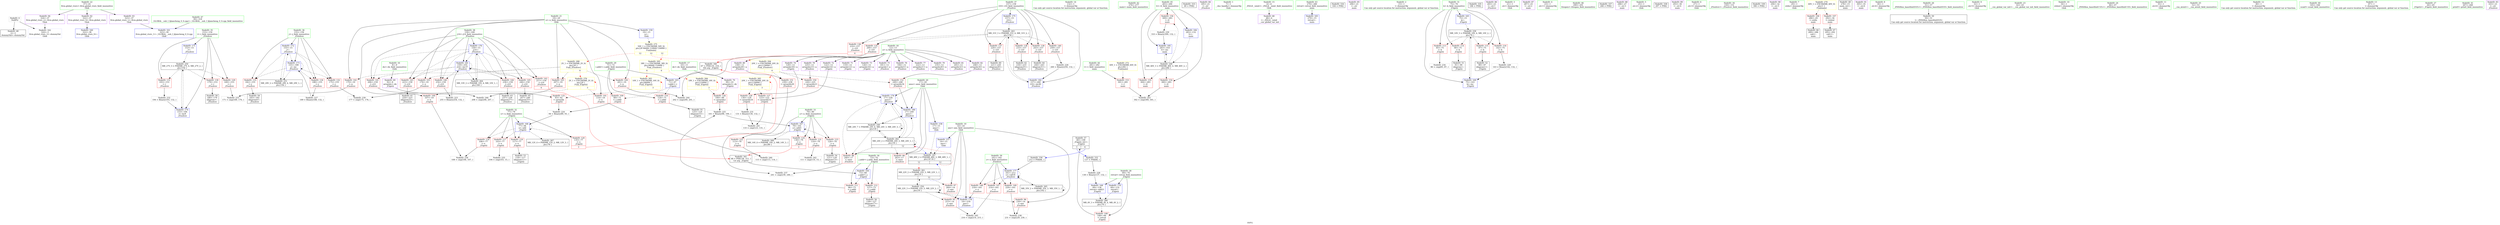 digraph "SVFG" {
	label="SVFG";

	Node0x555d9f62a960 [shape=record,color=grey,label="{NodeID: 0\nNullPtr}"];
	Node0x555d9f62a960 -> Node0x555d9f64cd20[style=solid];
	Node0x555d9f62a960 -> Node0x555d9f653ba0[style=solid];
	Node0x555d9f667240 [shape=record,color=black,label="{NodeID: 263\nMR_31V_3 = PHI(MR_31V_4, MR_31V_2, )\npts\{158 \}\n}"];
	Node0x555d9f667240 -> Node0x555d9f6524f0[style=dashed];
	Node0x555d9f667240 -> Node0x555d9f6525c0[style=dashed];
	Node0x555d9f667240 -> Node0x555d9f652690[style=dashed];
	Node0x555d9f667240 -> Node0x555d9f652760[style=dashed];
	Node0x555d9f667240 -> Node0x555d9f652830[style=dashed];
	Node0x555d9f667240 -> Node0x555d9f652900[style=dashed];
	Node0x555d9f667240 -> Node0x555d9f654c10[style=dashed];
	Node0x555d9f654a70 [shape=record,color=blue,label="{NodeID: 180\n17\<--249\nanss\<--\n_Z5solvev\n}"];
	Node0x555d9f654a70 -> Node0x555d9f662c40[style=dashed];
	Node0x555d9f64c5e0 [shape=record,color=red,label="{NodeID: 97\n264\<--14\n\<--ans\n_Z5solvev\n}"];
	Node0x555d9f649e00 [shape=record,color=green,label="{NodeID: 14\n132\<--1\n\<--dummyObj\nCan only get source location for instruction, argument, global var or function.}"];
	Node0x555d9f64c120 [shape=record,color=red,label="{NodeID: 111\n96\<--73\n\<--j.addr\n_Z3getii\n}"];
	Node0x555d9f64c120 -> Node0x555d9f6583b0[style=solid];
	Node0x555d9f64aba0 [shape=record,color=green,label="{NodeID: 28\n69\<--70\nretval\<--retval_field_insensitive\n_Z3getii\n}"];
	Node0x555d9f64aba0 -> Node0x555d9f64beb0[style=solid];
	Node0x555d9f64aba0 -> Node0x555d9f6540b0[style=solid];
	Node0x555d9f64aba0 -> Node0x555d9f654250[style=solid];
	Node0x555d9f651cd0 [shape=record,color=red,label="{NodeID: 125\n93\<--92\n\<--arrayidx\n_Z3getii\n}"];
	Node0x555d9f651cd0 -> Node0x555d9f658230[style=solid];
	Node0x555d9f64b790 [shape=record,color=green,label="{NodeID: 42\n276\<--277\nmain\<--main_field_insensitive\n}"];
	Node0x555d9f652830 [shape=record,color=red,label="{NodeID: 139\n243\<--157\n\<--i10\n_Z5solvev\n}"];
	Node0x555d9f652830 -> Node0x555d9f64da80[style=solid];
	Node0x555d9f64d400 [shape=record,color=black,label="{NodeID: 56\n128\<--127\nidxprom17\<--\n_Z3getii\n}"];
	Node0x555d9f659430 [shape=record,color=grey,label="{NodeID: 236\n108 = cmp(106, 107, )\n}"];
	Node0x555d9f653390 [shape=record,color=red,label="{NodeID: 153\n301\<--281\n\<--t\nmain\n}"];
	Node0x555d9f653390 -> Node0x555d9f659eb0[style=solid];
	Node0x555d9f64df60 [shape=record,color=purple,label="{NodeID: 70\n99\<--10\narrayidx2\<--dy\n_Z3getii\n}"];
	Node0x555d9f64df60 -> Node0x555d9f651da0[style=solid];
	Node0x555d9f67d0d0 [shape=record,color=black,label="{NodeID: 333\n49 = PHI()\n}"];
	Node0x555d9f663140 [shape=record,color=black,label="{NodeID: 250\nMR_27V_3 = PHI(MR_27V_4, MR_27V_2, )\npts\{154 \}\n}"];
	Node0x555d9f663140 -> Node0x555d9f652010[style=dashed];
	Node0x555d9f663140 -> Node0x555d9f6520e0[style=dashed];
	Node0x555d9f663140 -> Node0x555d9f6521b0[style=dashed];
	Node0x555d9f663140 -> Node0x555d9f654590[style=dashed];
	Node0x555d9f653fe0 [shape=record,color=blue,label="{NodeID: 167\n79\<--101\ny\<--add3\n_Z3getii\n}"];
	Node0x555d9f653fe0 -> Node0x555d9f651990[style=dashed];
	Node0x555d9f653fe0 -> Node0x555d9f651a60[style=dashed];
	Node0x555d9f653fe0 -> Node0x555d9f651b30[style=dashed];
	Node0x555d9f653fe0 -> Node0x555d9f651c00[style=dashed];
	Node0x555d9f653fe0 -> Node0x555d9f653fe0[style=dashed];
	Node0x555d9f653fe0 -> Node0x555d9f668b40[style=dashed];
	Node0x555d9f64eac0 [shape=record,color=purple,label="{NodeID: 84\n185\<--21\n\<--.str\n_Z5solvev\n}"];
	Node0x555d9f6416a0 [shape=record,color=green,label="{NodeID: 1\n7\<--1\n__dso_handle\<--dummyObj\nGlob }"];
	Node0x555d9f667740 [shape=record,color=black,label="{NodeID: 264\nMR_33V_2 = PHI(MR_33V_4, MR_33V_1, )\npts\{160 \}\n}"];
	Node0x555d9f667740 -> Node0x555d9f654730[style=dashed];
	Node0x555d9f654b40 [shape=record,color=blue,label="{NodeID: 181\n159\<--255\nj14\<--inc37\n_Z5solvev\n}"];
	Node0x555d9f654b40 -> Node0x555d9f6529d0[style=dashed];
	Node0x555d9f654b40 -> Node0x555d9f652aa0[style=dashed];
	Node0x555d9f654b40 -> Node0x555d9f652b70[style=dashed];
	Node0x555d9f654b40 -> Node0x555d9f652c40[style=dashed];
	Node0x555d9f654b40 -> Node0x555d9f652d10[style=dashed];
	Node0x555d9f654b40 -> Node0x555d9f652de0[style=dashed];
	Node0x555d9f654b40 -> Node0x555d9f654b40[style=dashed];
	Node0x555d9f654b40 -> Node0x555d9f667740[style=dashed];
	Node0x555d9f64c6b0 [shape=record,color=red,label="{NodeID: 98\n240\<--17\n\<--anss\n_Z5solvev\n}"];
	Node0x555d9f64c6b0 -> Node0x555d9f6595b0[style=solid];
	Node0x555d9f649ed0 [shape=record,color=green,label="{NodeID: 15\n4\<--6\n_ZStL8__ioinit\<--_ZStL8__ioinit_field_insensitive\nGlob }"];
	Node0x555d9f649ed0 -> Node0x555d9f64ddc0[style=solid];
	Node0x555d9f64c1f0 [shape=record,color=red,label="{NodeID: 112\n127\<--73\n\<--j.addr\n_Z3getii\n}"];
	Node0x555d9f64c1f0 -> Node0x555d9f64d400[style=solid];
	Node0x555d9f64ac70 [shape=record,color=green,label="{NodeID: 29\n71\<--72\ni.addr\<--i.addr_field_insensitive\n_Z3getii\n}"];
	Node0x555d9f64ac70 -> Node0x555d9f64bf80[style=solid];
	Node0x555d9f64ac70 -> Node0x555d9f64c050[style=solid];
	Node0x555d9f64ac70 -> Node0x555d9f653ca0[style=solid];
	Node0x555d9f651da0 [shape=record,color=red,label="{NodeID: 126\n100\<--99\n\<--arrayidx2\n_Z3getii\n}"];
	Node0x555d9f651da0 -> Node0x555d9f6583b0[style=solid];
	Node0x555d9f64b890 [shape=record,color=green,label="{NodeID: 43\n279\<--280\nretval\<--retval_field_insensitive\nmain\n}"];
	Node0x555d9f64b890 -> Node0x555d9f654ce0[style=solid];
	Node0x555d9f6580b0 [shape=record,color=grey,label="{NodeID: 223\n255 = Binary(254, 132, )\n}"];
	Node0x555d9f6580b0 -> Node0x555d9f654b40[style=solid];
	Node0x555d9f652900 [shape=record,color=red,label="{NodeID: 140\n259\<--157\n\<--i10\n_Z5solvev\n}"];
	Node0x555d9f652900 -> Node0x555d9f658530[style=solid];
	Node0x555d9f64d4d0 [shape=record,color=black,label="{NodeID: 57\n66\<--148\n_Z3getii_ret\<--\n_Z3getii\n|{<s0>3|<s1>6}}"];
	Node0x555d9f64d4d0:s0 -> Node0x555d9f38c000[style=solid,color=blue];
	Node0x555d9f64d4d0:s1 -> Node0x555d9f67d340[style=solid,color=blue];
	Node0x555d9f6595b0 [shape=record,color=grey,label="{NodeID: 237\n241 = cmp(239, 240, )\n}"];
	Node0x555d9f653460 [shape=record,color=red,label="{NodeID: 154\n300\<--283\n\<--tt\nmain\n}"];
	Node0x555d9f653460 -> Node0x555d9f659eb0[style=solid];
	Node0x555d9f64e030 [shape=record,color=purple,label="{NodeID: 71\n119\<--12\narrayidx12\<--a\n_Z3getii\n}"];
	Node0x555d9f67d1a0 [shape=record,color=black,label="{NodeID: 334\n164 = PHI()\n}"];
	Node0x555d9f663640 [shape=record,color=black,label="{NodeID: 251\nMR_29V_2 = PHI(MR_29V_4, MR_29V_1, )\npts\{156 \}\n}"];
	Node0x555d9f663640 -> Node0x555d9f6543f0[style=dashed];
	Node0x555d9f6540b0 [shape=record,color=blue,label="{NodeID: 168\n69\<--138\nretval\<--add21\n_Z3getii\n}"];
	Node0x555d9f6540b0 -> Node0x555d9f668140[style=dashed];
	Node0x555d9f64eb90 [shape=record,color=purple,label="{NodeID: 85\n296\<--21\n\<--.str\nmain\n}"];
	Node0x555d9f640490 [shape=record,color=green,label="{NodeID: 2\n15\<--1\n\<--dummyObj\nCan only get source location for instruction, argument, global var or function.}"];
	Node0x555d9f667c40 [shape=record,color=black,label="{NodeID: 265\nMR_35V_2 = PHI(MR_35V_3, MR_35V_1, )\npts\{162 \}\n}"];
	Node0x555d9f667c40 -> Node0x555d9f654800[style=dashed];
	Node0x555d9f667c40 -> Node0x555d9f667c40[style=dashed];
	Node0x555d9f654c10 [shape=record,color=blue,label="{NodeID: 182\n157\<--260\ni10\<--inc40\n_Z5solvev\n}"];
	Node0x555d9f654c10 -> Node0x555d9f667240[style=dashed];
	Node0x555d9f64c780 [shape=record,color=red,label="{NodeID: 99\n263\<--17\n\<--anss\n_Z5solvev\n}"];
	Node0x555d9f649fa0 [shape=record,color=green,label="{NodeID: 16\n8\<--9\ndx\<--dx_field_insensitive\nGlob }"];
	Node0x555d9f649fa0 -> Node0x555d9f64de90[style=solid];
	Node0x555d9f64c2c0 [shape=record,color=red,label="{NodeID: 113\n85\<--75\n\<--k\n_Z3getii\n}"];
	Node0x555d9f64c2c0 -> Node0x555d9f659130[style=solid];
	Node0x555d9f64ad40 [shape=record,color=green,label="{NodeID: 30\n73\<--74\nj.addr\<--j.addr_field_insensitive\n_Z3getii\n}"];
	Node0x555d9f64ad40 -> Node0x555d9f64c120[style=solid];
	Node0x555d9f64ad40 -> Node0x555d9f64c1f0[style=solid];
	Node0x555d9f64ad40 -> Node0x555d9f653d70[style=solid];
	Node0x555d9f651e70 [shape=record,color=red,label="{NodeID: 127\n123\<--122\n\<--arrayidx14\n_Z3getii\n}"];
	Node0x555d9f651e70 -> Node0x555d9f659bb0[style=solid];
	Node0x555d9f64b960 [shape=record,color=green,label="{NodeID: 44\n281\<--282\nt\<--t_field_insensitive\nmain\n}"];
	Node0x555d9f64b960 -> Node0x555d9f653390[style=solid];
	Node0x555d9f658230 [shape=record,color=grey,label="{NodeID: 224\n94 = Binary(89, 93, )\n}"];
	Node0x555d9f658230 -> Node0x555d9f653f10[style=solid];
	Node0x555d9f6529d0 [shape=record,color=red,label="{NodeID: 141\n206\<--159\n\<--j14\n_Z5solvev\n}"];
	Node0x555d9f6529d0 -> Node0x555d9f65a330[style=solid];
	Node0x555d9f64d5a0 [shape=record,color=black,label="{NodeID: 58\n180\<--179\nidxprom\<--\n_Z5solvev\n}"];
	Node0x555d9f659730 [shape=record,color=grey,label="{NodeID: 238\n231 = cmp(229, 230, )\n}"];
	Node0x555d9f653530 [shape=record,color=red,label="{NodeID: 155\n304\<--283\n\<--tt\nmain\n}"];
	Node0x555d9f64e100 [shape=record,color=purple,label="{NodeID: 72\n122\<--12\narrayidx14\<--a\n_Z3getii\n}"];
	Node0x555d9f64e100 -> Node0x555d9f651e70[style=solid];
	Node0x555d9f67d270 [shape=record,color=black,label="{NodeID: 335\n186 = PHI()\n}"];
	Node0x555d9f654180 [shape=record,color=blue,label="{NodeID: 169\n75\<--143\nk\<--inc\n_Z3getii\n}"];
	Node0x555d9f654180 -> Node0x555d9f665940[style=dashed];
	Node0x555d9f64ec60 [shape=record,color=purple,label="{NodeID: 86\n265\<--23\n\<--.str.1\n_Z5solvev\n}"];
	Node0x555d9f640520 [shape=record,color=green,label="{NodeID: 3\n21\<--1\n.str\<--dummyObj\nGlob }"];
	Node0x555d9f668140 [shape=record,color=black,label="{NodeID: 266\nMR_4V_3 = PHI(MR_4V_4, MR_4V_2, )\npts\{70 \}\n}"];
	Node0x555d9f668140 -> Node0x555d9f64beb0[style=dashed];
	Node0x555d9f654ce0 [shape=record,color=blue,label="{NodeID: 183\n279\<--15\nretval\<--\nmain\n}"];
	Node0x555d9f64c850 [shape=record,color=red,label="{NodeID: 100\n107\<--19\n\<--n\n_Z3getii\n}"];
	Node0x555d9f64c850 -> Node0x555d9f659430[style=solid];
	Node0x555d9f64a0a0 [shape=record,color=green,label="{NodeID: 17\n10\<--11\ndy\<--dy_field_insensitive\nGlob }"];
	Node0x555d9f64a0a0 -> Node0x555d9f64df60[style=solid];
	Node0x555d9f64c390 [shape=record,color=red,label="{NodeID: 114\n90\<--75\n\<--k\n_Z3getii\n}"];
	Node0x555d9f64c390 -> Node0x555d9f64cff0[style=solid];
	Node0x555d9f64ae10 [shape=record,color=green,label="{NodeID: 31\n75\<--76\nk\<--k_field_insensitive\n_Z3getii\n}"];
	Node0x555d9f64ae10 -> Node0x555d9f64c2c0[style=solid];
	Node0x555d9f64ae10 -> Node0x555d9f64c390[style=solid];
	Node0x555d9f64ae10 -> Node0x555d9f651530[style=solid];
	Node0x555d9f64ae10 -> Node0x555d9f6515c0[style=solid];
	Node0x555d9f64ae10 -> Node0x555d9f653e40[style=solid];
	Node0x555d9f64ae10 -> Node0x555d9f654180[style=solid];
	Node0x555d9f66bd80 [shape=record,color=yellow,style=double,label="{NodeID: 294\n20V_1 = ENCHI(MR_20V_0)\npts\{130000 \}\nFun[_Z5solvev]|{|<s3>6}}"];
	Node0x555d9f66bd80 -> Node0x555d9f653120[style=dashed];
	Node0x555d9f66bd80 -> Node0x555d9f6531f0[style=dashed];
	Node0x555d9f66bd80 -> Node0x555d9f6532c0[style=dashed];
	Node0x555d9f66bd80:s3 -> Node0x555d9f66b570[style=dashed,color=red];
	Node0x555d9f651f40 [shape=record,color=red,label="{NodeID: 128\n130\<--129\n\<--arrayidx18\n_Z3getii\n}"];
	Node0x555d9f651f40 -> Node0x555d9f658cb0[style=solid];
	Node0x555d9f64ba30 [shape=record,color=green,label="{NodeID: 45\n283\<--284\ntt\<--tt_field_insensitive\nmain\n}"];
	Node0x555d9f64ba30 -> Node0x555d9f653460[style=solid];
	Node0x555d9f64ba30 -> Node0x555d9f653530[style=solid];
	Node0x555d9f64ba30 -> Node0x555d9f653600[style=solid];
	Node0x555d9f64ba30 -> Node0x555d9f654db0[style=solid];
	Node0x555d9f64ba30 -> Node0x555d9f654e80[style=solid];
	Node0x555d9f6583b0 [shape=record,color=grey,label="{NodeID: 225\n101 = Binary(96, 100, )\n}"];
	Node0x555d9f6583b0 -> Node0x555d9f653fe0[style=solid];
	Node0x555d9f652aa0 [shape=record,color=red,label="{NodeID: 142\n211\<--159\n\<--j14\n_Z5solvev\n|{<s0>6}}"];
	Node0x555d9f652aa0:s0 -> Node0x555d9f67d9e0[style=solid,color=red];
	Node0x555d9f64d670 [shape=record,color=black,label="{NodeID: 59\n183\<--182\nidxprom4\<--\n_Z5solvev\n}"];
	Node0x555d9f6598b0 [shape=record,color=grey,label="{NodeID: 239\n177 = cmp(175, 176, )\n}"];
	Node0x555d9f653600 [shape=record,color=red,label="{NodeID: 156\n309\<--283\n\<--tt\nmain\n}"];
	Node0x555d9f653600 -> Node0x555d9f658b30[style=solid];
	Node0x555d9f64e1d0 [shape=record,color=purple,label="{NodeID: 73\n126\<--12\narrayidx16\<--a\n_Z3getii\n}"];
	Node0x555d9f67d340 [shape=record,color=black,label="{NodeID: 336\n212 = PHI(66, )\n}"];
	Node0x555d9f67d340 -> Node0x555d9f654800[style=solid];
	Node0x555d9f654250 [shape=record,color=blue,label="{NodeID: 170\n69\<--132\nretval\<--\n_Z3getii\n}"];
	Node0x555d9f654250 -> Node0x555d9f668140[style=dashed];
	Node0x555d9f64ed30 [shape=record,color=purple,label="{NodeID: 87\n287\<--25\n\<--.str.2\nmain\n}"];
	Node0x555d9f6405b0 [shape=record,color=green,label="{NodeID: 4\n23\<--1\n.str.1\<--dummyObj\nGlob }"];
	Node0x555d9f668640 [shape=record,color=black,label="{NodeID: 267\nMR_12V_4 = PHI(MR_12V_2, MR_12V_3, )\npts\{78 \}\n}"];
	Node0x555d9f654db0 [shape=record,color=blue,label="{NodeID: 184\n283\<--132\ntt\<--\nmain\n}"];
	Node0x555d9f654db0 -> Node0x555d9f662740[style=dashed];
	Node0x555d9f64c920 [shape=record,color=red,label="{NodeID: 101\n114\<--19\n\<--n\n_Z3getii\n}"];
	Node0x555d9f64c920 -> Node0x555d9f659a30[style=solid];
	Node0x555d9f64a1a0 [shape=record,color=green,label="{NodeID: 18\n12\<--13\na\<--a_field_insensitive\nGlob }"];
	Node0x555d9f64a1a0 -> Node0x555d9f64e030[style=solid];
	Node0x555d9f64a1a0 -> Node0x555d9f64e100[style=solid];
	Node0x555d9f64a1a0 -> Node0x555d9f64e1d0[style=solid];
	Node0x555d9f64a1a0 -> Node0x555d9f64e2a0[style=solid];
	Node0x555d9f64a1a0 -> Node0x555d9f64e370[style=solid];
	Node0x555d9f64a1a0 -> Node0x555d9f64e440[style=solid];
	Node0x555d9f64a1a0 -> Node0x555d9f64e510[style=solid];
	Node0x555d9f64a1a0 -> Node0x555d9f64e5e0[style=solid];
	Node0x555d9f64a1a0 -> Node0x555d9f64e6b0[style=solid];
	Node0x555d9f64a1a0 -> Node0x555d9f64e780[style=solid];
	Node0x555d9f64a1a0 -> Node0x555d9f64e850[style=solid];
	Node0x555d9f64a1a0 -> Node0x555d9f64e920[style=solid];
	Node0x555d9f651530 [shape=record,color=red,label="{NodeID: 115\n97\<--75\n\<--k\n_Z3getii\n}"];
	Node0x555d9f651530 -> Node0x555d9f64d0c0[style=solid];
	Node0x555d9f64aee0 [shape=record,color=green,label="{NodeID: 32\n77\<--78\nx\<--x_field_insensitive\n_Z3getii\n}"];
	Node0x555d9f64aee0 -> Node0x555d9f651650[style=solid];
	Node0x555d9f64aee0 -> Node0x555d9f651720[style=solid];
	Node0x555d9f64aee0 -> Node0x555d9f6517f0[style=solid];
	Node0x555d9f64aee0 -> Node0x555d9f6518c0[style=solid];
	Node0x555d9f64aee0 -> Node0x555d9f653f10[style=solid];
	Node0x555d9f66be60 [shape=record,color=yellow,style=double,label="{NodeID: 295\n38V_1 = ENCHI(MR_38V_0)\npts\{90000 110000 \}\nFun[_Z5solvev]|{<s0>6|<s1>6}}"];
	Node0x555d9f66be60:s0 -> Node0x555d9f66b3b0[style=dashed,color=red];
	Node0x555d9f66be60:s1 -> Node0x555d9f66b490[style=dashed,color=red];
	Node0x555d9f652010 [shape=record,color=red,label="{NodeID: 129\n169\<--153\n\<--i\n_Z5solvev\n}"];
	Node0x555d9f652010 -> Node0x555d9f658fb0[style=solid];
	Node0x555d9f64bb00 [shape=record,color=green,label="{NodeID: 46\n290\<--291\nfreopen\<--freopen_field_insensitive\n}"];
	Node0x555d9f658530 [shape=record,color=grey,label="{NodeID: 226\n260 = Binary(259, 132, )\n}"];
	Node0x555d9f658530 -> Node0x555d9f654c10[style=solid];
	Node0x555d9f652b70 [shape=record,color=red,label="{NodeID: 143\n223\<--159\n\<--j14\n_Z5solvev\n}"];
	Node0x555d9f652b70 -> Node0x555d9f64d810[style=solid];
	Node0x555d9f64d740 [shape=record,color=black,label="{NodeID: 60\n221\<--220\nidxprom20\<--\n_Z5solvev\n}"];
	Node0x555d9f659a30 [shape=record,color=grey,label="{NodeID: 240\n115 = cmp(113, 114, )\n}"];
	Node0x555d9f6536d0 [shape=record,color=blue,label="{NodeID: 157\n14\<--15\nans\<--\nGlob }"];
	Node0x555d9f6536d0 -> Node0x555d9f662240[style=dashed];
	Node0x555d9f64e2a0 [shape=record,color=purple,label="{NodeID: 74\n129\<--12\narrayidx18\<--a\n_Z3getii\n}"];
	Node0x555d9f64e2a0 -> Node0x555d9f651f40[style=solid];
	Node0x555d9f67d4d0 [shape=record,color=black,label="{NodeID: 337\n266 = PHI()\n}"];
	Node0x555d9f664540 [shape=record,color=black,label="{NodeID: 254\nMR_22V_3 = PHI(MR_22V_5, MR_22V_2, )\npts\{16 \}\n}"];
	Node0x555d9f664540 -> Node0x555d9f64f440[style=dashed];
	Node0x555d9f664540 -> Node0x555d9f64c510[style=dashed];
	Node0x555d9f664540 -> Node0x555d9f6548d0[style=dashed];
	Node0x555d9f664540 -> Node0x555d9f664540[style=dashed];
	Node0x555d9f664540 -> Node0x555d9f666840[style=dashed];
	Node0x555d9f654320 [shape=record,color=blue,label="{NodeID: 171\n153\<--15\ni\<--\n_Z5solvev\n}"];
	Node0x555d9f654320 -> Node0x555d9f663140[style=dashed];
	Node0x555d9f64ee00 [shape=record,color=purple,label="{NodeID: 88\n288\<--27\n\<--.str.3\nmain\n}"];
	Node0x555d9f6498f0 [shape=record,color=green,label="{NodeID: 5\n25\<--1\n.str.2\<--dummyObj\nGlob }"];
	Node0x555d9f668b40 [shape=record,color=black,label="{NodeID: 268\nMR_14V_4 = PHI(MR_14V_2, MR_14V_3, )\npts\{80 \}\n}"];
	Node0x555d9f654e80 [shape=record,color=blue,label="{NodeID: 185\n283\<--310\ntt\<--inc\nmain\n}"];
	Node0x555d9f654e80 -> Node0x555d9f662740[style=dashed];
	Node0x555d9f64c9f0 [shape=record,color=red,label="{NodeID: 102\n170\<--19\n\<--n\n_Z5solvev\n}"];
	Node0x555d9f64c9f0 -> Node0x555d9f658fb0[style=solid];
	Node0x555d9f64a2a0 [shape=record,color=green,label="{NodeID: 19\n14\<--16\nans\<--ans_field_insensitive\nGlob }"];
	Node0x555d9f64a2a0 -> Node0x555d9f64f440[style=solid];
	Node0x555d9f64a2a0 -> Node0x555d9f64c510[style=solid];
	Node0x555d9f64a2a0 -> Node0x555d9f64c5e0[style=solid];
	Node0x555d9f64a2a0 -> Node0x555d9f6536d0[style=solid];
	Node0x555d9f64a2a0 -> Node0x555d9f6548d0[style=solid];
	Node0x555d9f6515c0 [shape=record,color=red,label="{NodeID: 116\n142\<--75\n\<--k\n_Z3getii\n}"];
	Node0x555d9f6515c0 -> Node0x555d9f6589b0[style=solid];
	Node0x555d9f64afb0 [shape=record,color=green,label="{NodeID: 33\n79\<--80\ny\<--y_field_insensitive\n_Z3getii\n}"];
	Node0x555d9f64afb0 -> Node0x555d9f651990[style=solid];
	Node0x555d9f64afb0 -> Node0x555d9f651a60[style=solid];
	Node0x555d9f64afb0 -> Node0x555d9f651b30[style=solid];
	Node0x555d9f64afb0 -> Node0x555d9f651c00[style=solid];
	Node0x555d9f64afb0 -> Node0x555d9f653fe0[style=solid];
	Node0x555d9f6520e0 [shape=record,color=red,label="{NodeID: 130\n179\<--153\n\<--i\n_Z5solvev\n}"];
	Node0x555d9f6520e0 -> Node0x555d9f64d5a0[style=solid];
	Node0x555d9f64bc00 [shape=record,color=green,label="{NodeID: 47\n39\<--318\n_GLOBAL__sub_I_lijiancheng_0_0.cpp\<--_GLOBAL__sub_I_lijiancheng_0_0.cpp_field_insensitive\n}"];
	Node0x555d9f64bc00 -> Node0x555d9f653aa0[style=solid];
	Node0x555d9f6586b0 [shape=record,color=grey,label="{NodeID: 227\n189 = Binary(188, 132, )\n}"];
	Node0x555d9f6586b0 -> Node0x555d9f6544c0[style=solid];
	Node0x555d9f652c40 [shape=record,color=red,label="{NodeID: 144\n236\<--159\n\<--j14\n_Z5solvev\n}"];
	Node0x555d9f652c40 -> Node0x555d9f64d9b0[style=solid];
	Node0x555d9f64d810 [shape=record,color=black,label="{NodeID: 61\n224\<--223\nidxprom22\<--\n_Z5solvev\n}"];
	Node0x555d9f659bb0 [shape=record,color=grey,label="{NodeID: 241\n133 = cmp(123, 131, )\n}"];
	Node0x555d9f6537a0 [shape=record,color=blue,label="{NodeID: 158\n17\<--15\nanss\<--\nGlob }"];
	Node0x555d9f6537a0 -> Node0x555d9f662240[style=dashed];
	Node0x555d9f64e370 [shape=record,color=purple,label="{NodeID: 75\n181\<--12\narrayidx\<--a\n_Z5solvev\n}"];
	Node0x555d9f67d5a0 [shape=record,color=black,label="{NodeID: 338\n297 = PHI()\n}"];
	Node0x555d9f6543f0 [shape=record,color=blue,label="{NodeID: 172\n155\<--15\nj\<--\n_Z5solvev\n}"];
	Node0x555d9f6543f0 -> Node0x555d9f652280[style=dashed];
	Node0x555d9f6543f0 -> Node0x555d9f652350[style=dashed];
	Node0x555d9f6543f0 -> Node0x555d9f652420[style=dashed];
	Node0x555d9f6543f0 -> Node0x555d9f6544c0[style=dashed];
	Node0x555d9f6543f0 -> Node0x555d9f663640[style=dashed];
	Node0x555d9f64eed0 [shape=record,color=purple,label="{NodeID: 89\n293\<--30\n\<--.str.4\nmain\n}"];
	Node0x555d9f649980 [shape=record,color=green,label="{NodeID: 6\n27\<--1\n.str.3\<--dummyObj\nGlob }"];
	Node0x555d9f64cac0 [shape=record,color=red,label="{NodeID: 103\n176\<--19\n\<--n\n_Z5solvev\n}"];
	Node0x555d9f64cac0 -> Node0x555d9f6598b0[style=solid];
	Node0x555d9f64a3a0 [shape=record,color=green,label="{NodeID: 20\n17\<--18\nanss\<--anss_field_insensitive\nGlob }"];
	Node0x555d9f64a3a0 -> Node0x555d9f64c6b0[style=solid];
	Node0x555d9f64a3a0 -> Node0x555d9f64c780[style=solid];
	Node0x555d9f64a3a0 -> Node0x555d9f6537a0[style=solid];
	Node0x555d9f64a3a0 -> Node0x555d9f6549a0[style=solid];
	Node0x555d9f64a3a0 -> Node0x555d9f654a70[style=solid];
	Node0x555d9f66b3b0 [shape=record,color=yellow,style=double,label="{NodeID: 283\n16V_1 = ENCHI(MR_16V_0)\npts\{90000 \}\nFun[_Z3getii]|{|<s1>3}}"];
	Node0x555d9f66b3b0 -> Node0x555d9f651cd0[style=dashed];
	Node0x555d9f66b3b0:s1 -> Node0x555d9f66b3b0[style=dashed,color=red];
	Node0x555d9f651650 [shape=record,color=red,label="{NodeID: 117\n103\<--77\n\<--x\n_Z3getii\n}"];
	Node0x555d9f651650 -> Node0x555d9f6592b0[style=solid];
	Node0x555d9f64b080 [shape=record,color=green,label="{NodeID: 34\n150\<--151\n_Z5solvev\<--_Z5solvev_field_insensitive\n}"];
	Node0x555d9f6521b0 [shape=record,color=red,label="{NodeID: 131\n193\<--153\n\<--i\n_Z5solvev\n}"];
	Node0x555d9f6521b0 -> Node0x555d9f658e30[style=solid];
	Node0x555d9f64cd20 [shape=record,color=black,label="{NodeID: 48\n2\<--3\ndummyVal\<--dummyVal\n}"];
	Node0x555d9f658830 [shape=record,color=grey,label="{NodeID: 228\n138 = Binary(137, 132, )\n}"];
	Node0x555d9f658830 -> Node0x555d9f6540b0[style=solid];
	Node0x555d9f652d10 [shape=record,color=red,label="{NodeID: 145\n246\<--159\n\<--j14\n_Z5solvev\n}"];
	Node0x555d9f652d10 -> Node0x555d9f64db50[style=solid];
	Node0x555d9f64d8e0 [shape=record,color=black,label="{NodeID: 62\n234\<--233\nidxprom25\<--\n_Z5solvev\n}"];
	Node0x555d9f659d30 [shape=record,color=grey,label="{NodeID: 242\n111 = cmp(110, 15, )\n}"];
	Node0x555d9f6538a0 [shape=record,color=blue,label="{NodeID: 159\n19\<--15\nn\<--\nGlob }"];
	Node0x555d9f6538a0 -> Node0x555d9f66abf0[style=dashed];
	Node0x555d9f64e440 [shape=record,color=purple,label="{NodeID: 76\n184\<--12\narrayidx5\<--a\n_Z5solvev\n}"];
	Node0x555d9f67d670 [shape=record,color=black,label="{NodeID: 339\n306 = PHI()\n}"];
	Node0x555d9f6544c0 [shape=record,color=blue,label="{NodeID: 173\n155\<--189\nj\<--inc\n_Z5solvev\n}"];
	Node0x555d9f6544c0 -> Node0x555d9f652280[style=dashed];
	Node0x555d9f6544c0 -> Node0x555d9f652350[style=dashed];
	Node0x555d9f6544c0 -> Node0x555d9f652420[style=dashed];
	Node0x555d9f6544c0 -> Node0x555d9f6544c0[style=dashed];
	Node0x555d9f6544c0 -> Node0x555d9f663640[style=dashed];
	Node0x555d9f64efa0 [shape=record,color=purple,label="{NodeID: 90\n294\<--32\n\<--.str.5\nmain\n}"];
	Node0x555d9f649a10 [shape=record,color=green,label="{NodeID: 7\n29\<--1\nstdin\<--dummyObj\nGlob }"];
	Node0x555d9f669540 [shape=record,color=yellow,style=double,label="{NodeID: 270\n40V_1 = ENCHI(MR_40V_0)\npts\{1 \}\nFun[main]}"];
	Node0x555d9f669540 -> Node0x555d9f64bd10[style=dashed];
	Node0x555d9f669540 -> Node0x555d9f64bde0[style=dashed];
	Node0x555d9f64cb90 [shape=record,color=red,label="{NodeID: 104\n201\<--19\n\<--n\n_Z5solvev\n}"];
	Node0x555d9f64cb90 -> Node0x555d9f65a030[style=solid];
	Node0x555d9f64a4a0 [shape=record,color=green,label="{NodeID: 21\n19\<--20\nn\<--n_field_insensitive\nGlob }"];
	Node0x555d9f64a4a0 -> Node0x555d9f64c850[style=solid];
	Node0x555d9f64a4a0 -> Node0x555d9f64c920[style=solid];
	Node0x555d9f64a4a0 -> Node0x555d9f64c9f0[style=solid];
	Node0x555d9f64a4a0 -> Node0x555d9f64cac0[style=solid];
	Node0x555d9f64a4a0 -> Node0x555d9f64cb90[style=solid];
	Node0x555d9f64a4a0 -> Node0x555d9f64cc60[style=solid];
	Node0x555d9f64a4a0 -> Node0x555d9f6538a0[style=solid];
	Node0x555d9f66b490 [shape=record,color=yellow,style=double,label="{NodeID: 284\n18V_1 = ENCHI(MR_18V_0)\npts\{110000 \}\nFun[_Z3getii]|{|<s1>3}}"];
	Node0x555d9f66b490 -> Node0x555d9f651da0[style=dashed];
	Node0x555d9f66b490:s1 -> Node0x555d9f66b490[style=dashed,color=red];
	Node0x555d9f651720 [shape=record,color=red,label="{NodeID: 118\n106\<--77\n\<--x\n_Z3getii\n}"];
	Node0x555d9f651720 -> Node0x555d9f659430[style=solid];
	Node0x555d9f64b180 [shape=record,color=green,label="{NodeID: 35\n153\<--154\ni\<--i_field_insensitive\n_Z5solvev\n}"];
	Node0x555d9f64b180 -> Node0x555d9f652010[style=solid];
	Node0x555d9f64b180 -> Node0x555d9f6520e0[style=solid];
	Node0x555d9f64b180 -> Node0x555d9f6521b0[style=solid];
	Node0x555d9f64b180 -> Node0x555d9f654320[style=solid];
	Node0x555d9f64b180 -> Node0x555d9f654590[style=solid];
	Node0x555d9f652280 [shape=record,color=red,label="{NodeID: 132\n175\<--155\n\<--j\n_Z5solvev\n}"];
	Node0x555d9f652280 -> Node0x555d9f6598b0[style=solid];
	Node0x555d9f64ce20 [shape=record,color=black,label="{NodeID: 49\n278\<--15\nmain_ret\<--\nmain\n}"];
	Node0x555d9f6589b0 [shape=record,color=grey,label="{NodeID: 229\n143 = Binary(142, 132, )\n}"];
	Node0x555d9f6589b0 -> Node0x555d9f654180[style=solid];
	Node0x555d9f652de0 [shape=record,color=red,label="{NodeID: 146\n254\<--159\n\<--j14\n_Z5solvev\n}"];
	Node0x555d9f652de0 -> Node0x555d9f6580b0[style=solid];
	Node0x555d9f64d9b0 [shape=record,color=black,label="{NodeID: 63\n237\<--236\nidxprom27\<--\n_Z5solvev\n}"];
	Node0x555d9f659eb0 [shape=record,color=grey,label="{NodeID: 243\n302 = cmp(300, 301, )\n}"];
	Node0x555d9f6539a0 [shape=record,color=blue,label="{NodeID: 160\n322\<--38\nllvm.global_ctors_0\<--\nGlob }"];
	Node0x555d9f64e510 [shape=record,color=purple,label="{NodeID: 77\n222\<--12\narrayidx21\<--a\n_Z5solvev\n}"];
	Node0x555d9f67d740 [shape=record,color=black,label="{NodeID: 340\n67 = PHI(135, 210, )\n0th arg _Z3getii }"];
	Node0x555d9f67d740 -> Node0x555d9f653ca0[style=solid];
	Node0x555d9f654590 [shape=record,color=blue,label="{NodeID: 174\n153\<--194\ni\<--inc8\n_Z5solvev\n}"];
	Node0x555d9f654590 -> Node0x555d9f663140[style=dashed];
	Node0x555d9f64f070 [shape=record,color=purple,label="{NodeID: 91\n305\<--35\n\<--.str.6\nmain\n}"];
	Node0x555d9f649aa0 [shape=record,color=green,label="{NodeID: 8\n30\<--1\n.str.4\<--dummyObj\nGlob }"];
	Node0x555d9f64cc60 [shape=record,color=red,label="{NodeID: 105\n207\<--19\n\<--n\n_Z5solvev\n}"];
	Node0x555d9f64cc60 -> Node0x555d9f65a330[style=solid];
	Node0x555d9f64a5a0 [shape=record,color=green,label="{NodeID: 22\n37\<--41\nllvm.global_ctors\<--llvm.global_ctors_field_insensitive\nGlob }"];
	Node0x555d9f64a5a0 -> Node0x555d9f64f140[style=solid];
	Node0x555d9f64a5a0 -> Node0x555d9f64f240[style=solid];
	Node0x555d9f64a5a0 -> Node0x555d9f64f340[style=solid];
	Node0x555d9f66b570 [shape=record,color=yellow,style=double,label="{NodeID: 285\n20V_1 = ENCHI(MR_20V_0)\npts\{130000 \}\nFun[_Z3getii]|{|<s2>3}}"];
	Node0x555d9f66b570 -> Node0x555d9f651e70[style=dashed];
	Node0x555d9f66b570 -> Node0x555d9f651f40[style=dashed];
	Node0x555d9f66b570:s2 -> Node0x555d9f66b570[style=dashed,color=red];
	Node0x555d9f6517f0 [shape=record,color=red,label="{NodeID: 119\n117\<--77\n\<--x\n_Z3getii\n}"];
	Node0x555d9f6517f0 -> Node0x555d9f64d190[style=solid];
	Node0x555d9f64b250 [shape=record,color=green,label="{NodeID: 36\n155\<--156\nj\<--j_field_insensitive\n_Z5solvev\n}"];
	Node0x555d9f64b250 -> Node0x555d9f652280[style=solid];
	Node0x555d9f64b250 -> Node0x555d9f652350[style=solid];
	Node0x555d9f64b250 -> Node0x555d9f652420[style=solid];
	Node0x555d9f64b250 -> Node0x555d9f6543f0[style=solid];
	Node0x555d9f64b250 -> Node0x555d9f6544c0[style=solid];
	Node0x555d9f652350 [shape=record,color=red,label="{NodeID: 133\n182\<--155\n\<--j\n_Z5solvev\n}"];
	Node0x555d9f652350 -> Node0x555d9f64d670[style=solid];
	Node0x555d9f64cef0 [shape=record,color=black,label="{NodeID: 50\n50\<--51\n\<--_ZNSt8ios_base4InitD1Ev\nCan only get source location for instruction, argument, global var or function.}"];
	Node0x555d9f658b30 [shape=record,color=grey,label="{NodeID: 230\n310 = Binary(309, 132, )\n}"];
	Node0x555d9f658b30 -> Node0x555d9f654e80[style=solid];
	Node0x555d9f652eb0 [shape=record,color=red,label="{NodeID: 147\n214\<--161\n\<--s\n_Z5solvev\n}"];
	Node0x555d9f652eb0 -> Node0x555d9f65a1b0[style=solid];
	Node0x555d9f64da80 [shape=record,color=black,label="{NodeID: 64\n244\<--243\nidxprom31\<--\n_Z5solvev\n}"];
	Node0x555d9f65a030 [shape=record,color=grey,label="{NodeID: 244\n202 = cmp(200, 201, )\n}"];
	Node0x555d9f653aa0 [shape=record,color=blue,label="{NodeID: 161\n323\<--39\nllvm.global_ctors_1\<--_GLOBAL__sub_I_lijiancheng_0_0.cpp\nGlob }"];
	Node0x555d9f64e5e0 [shape=record,color=purple,label="{NodeID: 78\n225\<--12\narrayidx23\<--a\n_Z5solvev\n}"];
	Node0x555d9f64e5e0 -> Node0x555d9f653120[style=solid];
	Node0x555d9f67d9e0 [shape=record,color=black,label="{NodeID: 341\n68 = PHI(136, 211, )\n1st arg _Z3getii }"];
	Node0x555d9f67d9e0 -> Node0x555d9f653d70[style=solid];
	Node0x555d9f665940 [shape=record,color=black,label="{NodeID: 258\nMR_10V_3 = PHI(MR_10V_4, MR_10V_2, )\npts\{76 \}\n}"];
	Node0x555d9f665940 -> Node0x555d9f64c2c0[style=dashed];
	Node0x555d9f665940 -> Node0x555d9f64c390[style=dashed];
	Node0x555d9f665940 -> Node0x555d9f651530[style=dashed];
	Node0x555d9f665940 -> Node0x555d9f6515c0[style=dashed];
	Node0x555d9f665940 -> Node0x555d9f654180[style=dashed];
	Node0x555d9f654660 [shape=record,color=blue,label="{NodeID: 175\n157\<--15\ni10\<--\n_Z5solvev\n}"];
	Node0x555d9f654660 -> Node0x555d9f667240[style=dashed];
	Node0x555d9f64f140 [shape=record,color=purple,label="{NodeID: 92\n322\<--37\nllvm.global_ctors_0\<--llvm.global_ctors\nGlob }"];
	Node0x555d9f64f140 -> Node0x555d9f6539a0[style=solid];
	Node0x555d9f649b30 [shape=record,color=green,label="{NodeID: 9\n32\<--1\n.str.5\<--dummyObj\nGlob }"];
	Node0x555d9f66a950 [shape=record,color=yellow,style=double,label="{NodeID: 272\n44V_1 = ENCHI(MR_44V_0)\npts\{282 \}\nFun[main]}"];
	Node0x555d9f66a950 -> Node0x555d9f653390[style=dashed];
	Node0x555d9f64bd10 [shape=record,color=red,label="{NodeID: 106\n286\<--29\n\<--stdin\nmain\n}"];
	Node0x555d9f64bd10 -> Node0x555d9f64dc20[style=solid];
	Node0x555d9f64a6a0 [shape=record,color=green,label="{NodeID: 23\n42\<--43\n__cxx_global_var_init\<--__cxx_global_var_init_field_insensitive\n}"];
	Node0x555d9f6518c0 [shape=record,color=red,label="{NodeID: 120\n135\<--77\n\<--x\n_Z3getii\n|{<s0>3}}"];
	Node0x555d9f6518c0:s0 -> Node0x555d9f67d740[style=solid,color=red];
	Node0x555d9f64b320 [shape=record,color=green,label="{NodeID: 37\n157\<--158\ni10\<--i10_field_insensitive\n_Z5solvev\n}"];
	Node0x555d9f64b320 -> Node0x555d9f6524f0[style=solid];
	Node0x555d9f64b320 -> Node0x555d9f6525c0[style=solid];
	Node0x555d9f64b320 -> Node0x555d9f652690[style=solid];
	Node0x555d9f64b320 -> Node0x555d9f652760[style=solid];
	Node0x555d9f64b320 -> Node0x555d9f652830[style=solid];
	Node0x555d9f64b320 -> Node0x555d9f652900[style=solid];
	Node0x555d9f64b320 -> Node0x555d9f654660[style=solid];
	Node0x555d9f64b320 -> Node0x555d9f654c10[style=solid];
	Node0x555d9f652420 [shape=record,color=red,label="{NodeID: 134\n188\<--155\n\<--j\n_Z5solvev\n}"];
	Node0x555d9f652420 -> Node0x555d9f6586b0[style=solid];
	Node0x555d9f64cff0 [shape=record,color=black,label="{NodeID: 51\n91\<--90\nidxprom\<--\n_Z3getii\n}"];
	Node0x555d9f658cb0 [shape=record,color=grey,label="{NodeID: 231\n131 = Binary(130, 132, )\n}"];
	Node0x555d9f658cb0 -> Node0x555d9f659bb0[style=solid];
	Node0x555d9f652f80 [shape=record,color=red,label="{NodeID: 148\n218\<--161\n\<--s\n_Z5solvev\n}"];
	Node0x555d9f652f80 -> Node0x555d9f6548d0[style=solid];
	Node0x555d9f64db50 [shape=record,color=black,label="{NodeID: 65\n247\<--246\nidxprom33\<--\n_Z5solvev\n}"];
	Node0x555d9f65a1b0 [shape=record,color=grey,label="{NodeID: 245\n216 = cmp(214, 215, )\n}"];
	Node0x555d9f653ba0 [shape=record,color=blue, style = dotted,label="{NodeID: 162\n324\<--3\nllvm.global_ctors_2\<--dummyVal\nGlob }"];
	Node0x555d9f64e6b0 [shape=record,color=purple,label="{NodeID: 79\n235\<--12\narrayidx26\<--a\n_Z5solvev\n}"];
	Node0x555d9f654730 [shape=record,color=blue,label="{NodeID: 176\n159\<--15\nj14\<--\n_Z5solvev\n}"];
	Node0x555d9f654730 -> Node0x555d9f6529d0[style=dashed];
	Node0x555d9f654730 -> Node0x555d9f652aa0[style=dashed];
	Node0x555d9f654730 -> Node0x555d9f652b70[style=dashed];
	Node0x555d9f654730 -> Node0x555d9f652c40[style=dashed];
	Node0x555d9f654730 -> Node0x555d9f652d10[style=dashed];
	Node0x555d9f654730 -> Node0x555d9f652de0[style=dashed];
	Node0x555d9f654730 -> Node0x555d9f654b40[style=dashed];
	Node0x555d9f654730 -> Node0x555d9f667740[style=dashed];
	Node0x555d9f64f240 [shape=record,color=purple,label="{NodeID: 93\n323\<--37\nllvm.global_ctors_1\<--llvm.global_ctors\nGlob }"];
	Node0x555d9f64f240 -> Node0x555d9f653aa0[style=solid];
	Node0x555d9f649bc0 [shape=record,color=green,label="{NodeID: 10\n34\<--1\nstdout\<--dummyObj\nGlob }"];
	Node0x555d9f64bde0 [shape=record,color=red,label="{NodeID: 107\n292\<--34\n\<--stdout\nmain\n}"];
	Node0x555d9f64bde0 -> Node0x555d9f64dcf0[style=solid];
	Node0x555d9f64a7a0 [shape=record,color=green,label="{NodeID: 24\n46\<--47\n_ZNSt8ios_base4InitC1Ev\<--_ZNSt8ios_base4InitC1Ev_field_insensitive\n}"];
	Node0x555d9f651990 [shape=record,color=red,label="{NodeID: 121\n110\<--79\n\<--y\n_Z3getii\n}"];
	Node0x555d9f651990 -> Node0x555d9f659d30[style=solid];
	Node0x555d9f64b3f0 [shape=record,color=green,label="{NodeID: 38\n159\<--160\nj14\<--j14_field_insensitive\n_Z5solvev\n}"];
	Node0x555d9f64b3f0 -> Node0x555d9f6529d0[style=solid];
	Node0x555d9f64b3f0 -> Node0x555d9f652aa0[style=solid];
	Node0x555d9f64b3f0 -> Node0x555d9f652b70[style=solid];
	Node0x555d9f64b3f0 -> Node0x555d9f652c40[style=solid];
	Node0x555d9f64b3f0 -> Node0x555d9f652d10[style=solid];
	Node0x555d9f64b3f0 -> Node0x555d9f652de0[style=solid];
	Node0x555d9f64b3f0 -> Node0x555d9f654730[style=solid];
	Node0x555d9f64b3f0 -> Node0x555d9f654b40[style=solid];
	Node0x555d9f6524f0 [shape=record,color=red,label="{NodeID: 135\n200\<--157\n\<--i10\n_Z5solvev\n}"];
	Node0x555d9f6524f0 -> Node0x555d9f65a030[style=solid];
	Node0x555d9f64d0c0 [shape=record,color=black,label="{NodeID: 52\n98\<--97\nidxprom1\<--\n_Z3getii\n}"];
	Node0x555d9f658e30 [shape=record,color=grey,label="{NodeID: 232\n194 = Binary(193, 132, )\n}"];
	Node0x555d9f658e30 -> Node0x555d9f654590[style=solid];
	Node0x555d9f653050 [shape=record,color=red,label="{NodeID: 149\n229\<--161\n\<--s\n_Z5solvev\n}"];
	Node0x555d9f653050 -> Node0x555d9f659730[style=solid];
	Node0x555d9f64dc20 [shape=record,color=black,label="{NodeID: 66\n289\<--286\ncall\<--\nmain\n}"];
	Node0x555d9f65a330 [shape=record,color=grey,label="{NodeID: 246\n208 = cmp(206, 207, )\n}"];
	Node0x555d9f653ca0 [shape=record,color=blue,label="{NodeID: 163\n71\<--67\ni.addr\<--i\n_Z3getii\n}"];
	Node0x555d9f653ca0 -> Node0x555d9f64bf80[style=dashed];
	Node0x555d9f653ca0 -> Node0x555d9f64c050[style=dashed];
	Node0x555d9f64e780 [shape=record,color=purple,label="{NodeID: 80\n238\<--12\narrayidx28\<--a\n_Z5solvev\n}"];
	Node0x555d9f64e780 -> Node0x555d9f6531f0[style=solid];
	Node0x555d9f654800 [shape=record,color=blue,label="{NodeID: 177\n161\<--212\ns\<--call18\n_Z5solvev\n}"];
	Node0x555d9f654800 -> Node0x555d9f652eb0[style=dashed];
	Node0x555d9f654800 -> Node0x555d9f652f80[style=dashed];
	Node0x555d9f654800 -> Node0x555d9f653050[style=dashed];
	Node0x555d9f654800 -> Node0x555d9f654800[style=dashed];
	Node0x555d9f654800 -> Node0x555d9f667c40[style=dashed];
	Node0x555d9f64f340 [shape=record,color=purple,label="{NodeID: 94\n324\<--37\nllvm.global_ctors_2\<--llvm.global_ctors\nGlob }"];
	Node0x555d9f64f340 -> Node0x555d9f653ba0[style=solid];
	Node0x555d9f649c50 [shape=record,color=green,label="{NodeID: 11\n35\<--1\n.str.6\<--dummyObj\nGlob }"];
	Node0x555d9f64beb0 [shape=record,color=red,label="{NodeID: 108\n148\<--69\n\<--retval\n_Z3getii\n}"];
	Node0x555d9f64beb0 -> Node0x555d9f64d4d0[style=solid];
	Node0x555d9f64a8a0 [shape=record,color=green,label="{NodeID: 25\n52\<--53\n__cxa_atexit\<--__cxa_atexit_field_insensitive\n}"];
	Node0x555d9f66b840 [shape=record,color=yellow,style=double,label="{NodeID: 288\n2V_1 = ENCHI(MR_2V_0)\npts\{20 \}\nFun[_Z5solvev]|{|<s4>6}}"];
	Node0x555d9f66b840 -> Node0x555d9f64c9f0[style=dashed];
	Node0x555d9f66b840 -> Node0x555d9f64cac0[style=dashed];
	Node0x555d9f66b840 -> Node0x555d9f64cb90[style=dashed];
	Node0x555d9f66b840 -> Node0x555d9f64cc60[style=dashed];
	Node0x555d9f66b840:s4 -> Node0x555d9f66ad60[style=dashed,color=red];
	Node0x555d9f651a60 [shape=record,color=red,label="{NodeID: 122\n113\<--79\n\<--y\n_Z3getii\n}"];
	Node0x555d9f651a60 -> Node0x555d9f659a30[style=solid];
	Node0x555d9f64b4c0 [shape=record,color=green,label="{NodeID: 39\n161\<--162\ns\<--s_field_insensitive\n_Z5solvev\n}"];
	Node0x555d9f64b4c0 -> Node0x555d9f652eb0[style=solid];
	Node0x555d9f64b4c0 -> Node0x555d9f652f80[style=solid];
	Node0x555d9f64b4c0 -> Node0x555d9f653050[style=solid];
	Node0x555d9f64b4c0 -> Node0x555d9f654800[style=solid];
	Node0x555d9f6525c0 [shape=record,color=red,label="{NodeID: 136\n210\<--157\n\<--i10\n_Z5solvev\n|{<s0>6}}"];
	Node0x555d9f6525c0:s0 -> Node0x555d9f67d740[style=solid,color=red];
	Node0x555d9f64d190 [shape=record,color=black,label="{NodeID: 53\n118\<--117\nidxprom11\<--\n_Z3getii\n}"];
	Node0x555d9f658fb0 [shape=record,color=grey,label="{NodeID: 233\n171 = cmp(169, 170, )\n}"];
	Node0x555d9f653120 [shape=record,color=red,label="{NodeID: 150\n226\<--225\n\<--arrayidx23\n_Z5solvev\n}"];
	Node0x555d9f653120 -> Node0x555d9f6549a0[style=solid];
	Node0x555d9f64dcf0 [shape=record,color=black,label="{NodeID: 67\n295\<--292\ncall1\<--\nmain\n}"];
	Node0x555d9f662240 [shape=record,color=black,label="{NodeID: 247\nMR_48V_2 = PHI(MR_48V_3, MR_48V_1, )\npts\{16 18 \}\n|{<s0>12|<s1>12}}"];
	Node0x555d9f662240:s0 -> Node0x555d9f666840[style=dashed,color=red];
	Node0x555d9f662240:s1 -> Node0x555d9f666d40[style=dashed,color=red];
	Node0x555d9f653d70 [shape=record,color=blue,label="{NodeID: 164\n73\<--68\nj.addr\<--j\n_Z3getii\n}"];
	Node0x555d9f653d70 -> Node0x555d9f64c120[style=dashed];
	Node0x555d9f653d70 -> Node0x555d9f64c1f0[style=dashed];
	Node0x555d9f64e850 [shape=record,color=purple,label="{NodeID: 81\n245\<--12\narrayidx32\<--a\n_Z5solvev\n}"];
	Node0x555d9f666840 [shape=record,color=black,label="{NodeID: 261\nMR_22V_2 = PHI(MR_22V_3, MR_22V_1, )\npts\{16 \}\n|{|<s2>12}}"];
	Node0x555d9f666840 -> Node0x555d9f64c5e0[style=dashed];
	Node0x555d9f666840 -> Node0x555d9f664540[style=dashed];
	Node0x555d9f666840:s2 -> Node0x555d9f662240[style=dashed,color=blue];
	Node0x555d9f6548d0 [shape=record,color=blue,label="{NodeID: 178\n14\<--218\nans\<--\n_Z5solvev\n}"];
	Node0x555d9f6548d0 -> Node0x555d9f664540[style=dashed];
	Node0x555d9f64f440 [shape=record,color=red,label="{NodeID: 95\n215\<--14\n\<--ans\n_Z5solvev\n}"];
	Node0x555d9f64f440 -> Node0x555d9f65a1b0[style=solid];
	Node0x555d9f649ce0 [shape=record,color=green,label="{NodeID: 12\n38\<--1\n\<--dummyObj\nCan only get source location for instruction, argument, global var or function.}"];
	Node0x555d9f66abf0 [shape=record,color=yellow,style=double,label="{NodeID: 275\n50V_1 = ENCHI(MR_50V_0)\npts\{20 90000 110000 130000 \}\nFun[main]|{<s0>12|<s1>12|<s2>12}}"];
	Node0x555d9f66abf0:s0 -> Node0x555d9f66b840[style=dashed,color=red];
	Node0x555d9f66abf0:s1 -> Node0x555d9f66bd80[style=dashed,color=red];
	Node0x555d9f66abf0:s2 -> Node0x555d9f66be60[style=dashed,color=red];
	Node0x555d9f64bf80 [shape=record,color=red,label="{NodeID: 109\n89\<--71\n\<--i.addr\n_Z3getii\n}"];
	Node0x555d9f64bf80 -> Node0x555d9f658230[style=solid];
	Node0x555d9f64a9a0 [shape=record,color=green,label="{NodeID: 26\n51\<--57\n_ZNSt8ios_base4InitD1Ev\<--_ZNSt8ios_base4InitD1Ev_field_insensitive\n}"];
	Node0x555d9f64a9a0 -> Node0x555d9f64cef0[style=solid];
	Node0x555d9f651b30 [shape=record,color=red,label="{NodeID: 123\n120\<--79\n\<--y\n_Z3getii\n}"];
	Node0x555d9f651b30 -> Node0x555d9f64d260[style=solid];
	Node0x555d9f64b590 [shape=record,color=green,label="{NodeID: 40\n165\<--166\nscanf\<--scanf_field_insensitive\n}"];
	Node0x555d9f652690 [shape=record,color=red,label="{NodeID: 137\n220\<--157\n\<--i10\n_Z5solvev\n}"];
	Node0x555d9f652690 -> Node0x555d9f64d740[style=solid];
	Node0x555d9f64d260 [shape=record,color=black,label="{NodeID: 54\n121\<--120\nidxprom13\<--\n_Z3getii\n}"];
	Node0x555d9f659130 [shape=record,color=grey,label="{NodeID: 234\n86 = cmp(85, 87, )\n}"];
	Node0x555d9f6531f0 [shape=record,color=red,label="{NodeID: 151\n239\<--238\n\<--arrayidx28\n_Z5solvev\n}"];
	Node0x555d9f6531f0 -> Node0x555d9f6595b0[style=solid];
	Node0x555d9f64ddc0 [shape=record,color=purple,label="{NodeID: 68\n48\<--4\n\<--_ZStL8__ioinit\n__cxx_global_var_init\n}"];
	Node0x555d9f662740 [shape=record,color=black,label="{NodeID: 248\nMR_46V_3 = PHI(MR_46V_4, MR_46V_2, )\npts\{284 \}\n}"];
	Node0x555d9f662740 -> Node0x555d9f653460[style=dashed];
	Node0x555d9f662740 -> Node0x555d9f653530[style=dashed];
	Node0x555d9f662740 -> Node0x555d9f653600[style=dashed];
	Node0x555d9f662740 -> Node0x555d9f654e80[style=dashed];
	Node0x555d9f653e40 [shape=record,color=blue,label="{NodeID: 165\n75\<--15\nk\<--\n_Z3getii\n}"];
	Node0x555d9f653e40 -> Node0x555d9f665940[style=dashed];
	Node0x555d9f64e920 [shape=record,color=purple,label="{NodeID: 82\n248\<--12\narrayidx34\<--a\n_Z5solvev\n}"];
	Node0x555d9f64e920 -> Node0x555d9f6532c0[style=solid];
	Node0x555d9f666d40 [shape=record,color=black,label="{NodeID: 262\nMR_24V_2 = PHI(MR_24V_3, MR_24V_1, )\npts\{18 \}\n|{|<s6>12}}"];
	Node0x555d9f666d40 -> Node0x555d9f64c6b0[style=dashed];
	Node0x555d9f666d40 -> Node0x555d9f64c780[style=dashed];
	Node0x555d9f666d40 -> Node0x555d9f6549a0[style=dashed];
	Node0x555d9f666d40 -> Node0x555d9f654a70[style=dashed];
	Node0x555d9f666d40 -> Node0x555d9f662c40[style=dashed];
	Node0x555d9f666d40 -> Node0x555d9f666d40[style=dashed];
	Node0x555d9f666d40:s6 -> Node0x555d9f662240[style=dashed,color=blue];
	Node0x555d9f6549a0 [shape=record,color=blue,label="{NodeID: 179\n17\<--226\nanss\<--\n_Z5solvev\n}"];
	Node0x555d9f6549a0 -> Node0x555d9f64c6b0[style=dashed];
	Node0x555d9f6549a0 -> Node0x555d9f6549a0[style=dashed];
	Node0x555d9f6549a0 -> Node0x555d9f654a70[style=dashed];
	Node0x555d9f6549a0 -> Node0x555d9f662c40[style=dashed];
	Node0x555d9f6549a0 -> Node0x555d9f666d40[style=dashed];
	Node0x555d9f64c510 [shape=record,color=red,label="{NodeID: 96\n230\<--14\n\<--ans\n_Z5solvev\n}"];
	Node0x555d9f64c510 -> Node0x555d9f659730[style=solid];
	Node0x555d9f649d70 [shape=record,color=green,label="{NodeID: 13\n87\<--1\n\<--dummyObj\nCan only get source location for instruction, argument, global var or function.}"];
	Node0x555d9f66ad60 [shape=record,color=yellow,style=double,label="{NodeID: 276\n2V_1 = ENCHI(MR_2V_0)\npts\{20 \}\nFun[_Z3getii]|{|<s2>3}}"];
	Node0x555d9f66ad60 -> Node0x555d9f64c850[style=dashed];
	Node0x555d9f66ad60 -> Node0x555d9f64c920[style=dashed];
	Node0x555d9f66ad60:s2 -> Node0x555d9f66ad60[style=dashed,color=red];
	Node0x555d9f64c050 [shape=record,color=red,label="{NodeID: 110\n124\<--71\n\<--i.addr\n_Z3getii\n}"];
	Node0x555d9f64c050 -> Node0x555d9f64d330[style=solid];
	Node0x555d9f64aaa0 [shape=record,color=green,label="{NodeID: 27\n64\<--65\n_Z3getii\<--_Z3getii_field_insensitive\n}"];
	Node0x555d9f651c00 [shape=record,color=red,label="{NodeID: 124\n136\<--79\n\<--y\n_Z3getii\n|{<s0>3}}"];
	Node0x555d9f651c00:s0 -> Node0x555d9f67d9e0[style=solid,color=red];
	Node0x555d9f64b690 [shape=record,color=green,label="{NodeID: 41\n267\<--268\nprintf\<--printf_field_insensitive\n}"];
	Node0x555d9f652760 [shape=record,color=red,label="{NodeID: 138\n233\<--157\n\<--i10\n_Z5solvev\n}"];
	Node0x555d9f652760 -> Node0x555d9f64d8e0[style=solid];
	Node0x555d9f64d330 [shape=record,color=black,label="{NodeID: 55\n125\<--124\nidxprom15\<--\n_Z3getii\n}"];
	Node0x555d9f6592b0 [shape=record,color=grey,label="{NodeID: 235\n104 = cmp(103, 15, )\n}"];
	Node0x555d9f6532c0 [shape=record,color=red,label="{NodeID: 152\n249\<--248\n\<--arrayidx34\n_Z5solvev\n}"];
	Node0x555d9f6532c0 -> Node0x555d9f654a70[style=solid];
	Node0x555d9f64de90 [shape=record,color=purple,label="{NodeID: 69\n92\<--8\narrayidx\<--dx\n_Z3getii\n}"];
	Node0x555d9f64de90 -> Node0x555d9f651cd0[style=solid];
	Node0x555d9f38c000 [shape=record,color=black,label="{NodeID: 332\n137 = PHI(66, )\n}"];
	Node0x555d9f38c000 -> Node0x555d9f658830[style=solid];
	Node0x555d9f662c40 [shape=record,color=black,label="{NodeID: 249\nMR_24V_7 = PHI(MR_24V_6, MR_24V_3, MR_24V_3, )\npts\{18 \}\n}"];
	Node0x555d9f662c40 -> Node0x555d9f64c6b0[style=dashed];
	Node0x555d9f662c40 -> Node0x555d9f6549a0[style=dashed];
	Node0x555d9f662c40 -> Node0x555d9f654a70[style=dashed];
	Node0x555d9f662c40 -> Node0x555d9f662c40[style=dashed];
	Node0x555d9f662c40 -> Node0x555d9f666d40[style=dashed];
	Node0x555d9f653f10 [shape=record,color=blue,label="{NodeID: 166\n77\<--94\nx\<--add\n_Z3getii\n}"];
	Node0x555d9f653f10 -> Node0x555d9f651650[style=dashed];
	Node0x555d9f653f10 -> Node0x555d9f651720[style=dashed];
	Node0x555d9f653f10 -> Node0x555d9f6517f0[style=dashed];
	Node0x555d9f653f10 -> Node0x555d9f6518c0[style=dashed];
	Node0x555d9f653f10 -> Node0x555d9f653f10[style=dashed];
	Node0x555d9f653f10 -> Node0x555d9f668640[style=dashed];
	Node0x555d9f64e9f0 [shape=record,color=purple,label="{NodeID: 83\n163\<--21\n\<--.str\n_Z5solvev\n}"];
}
